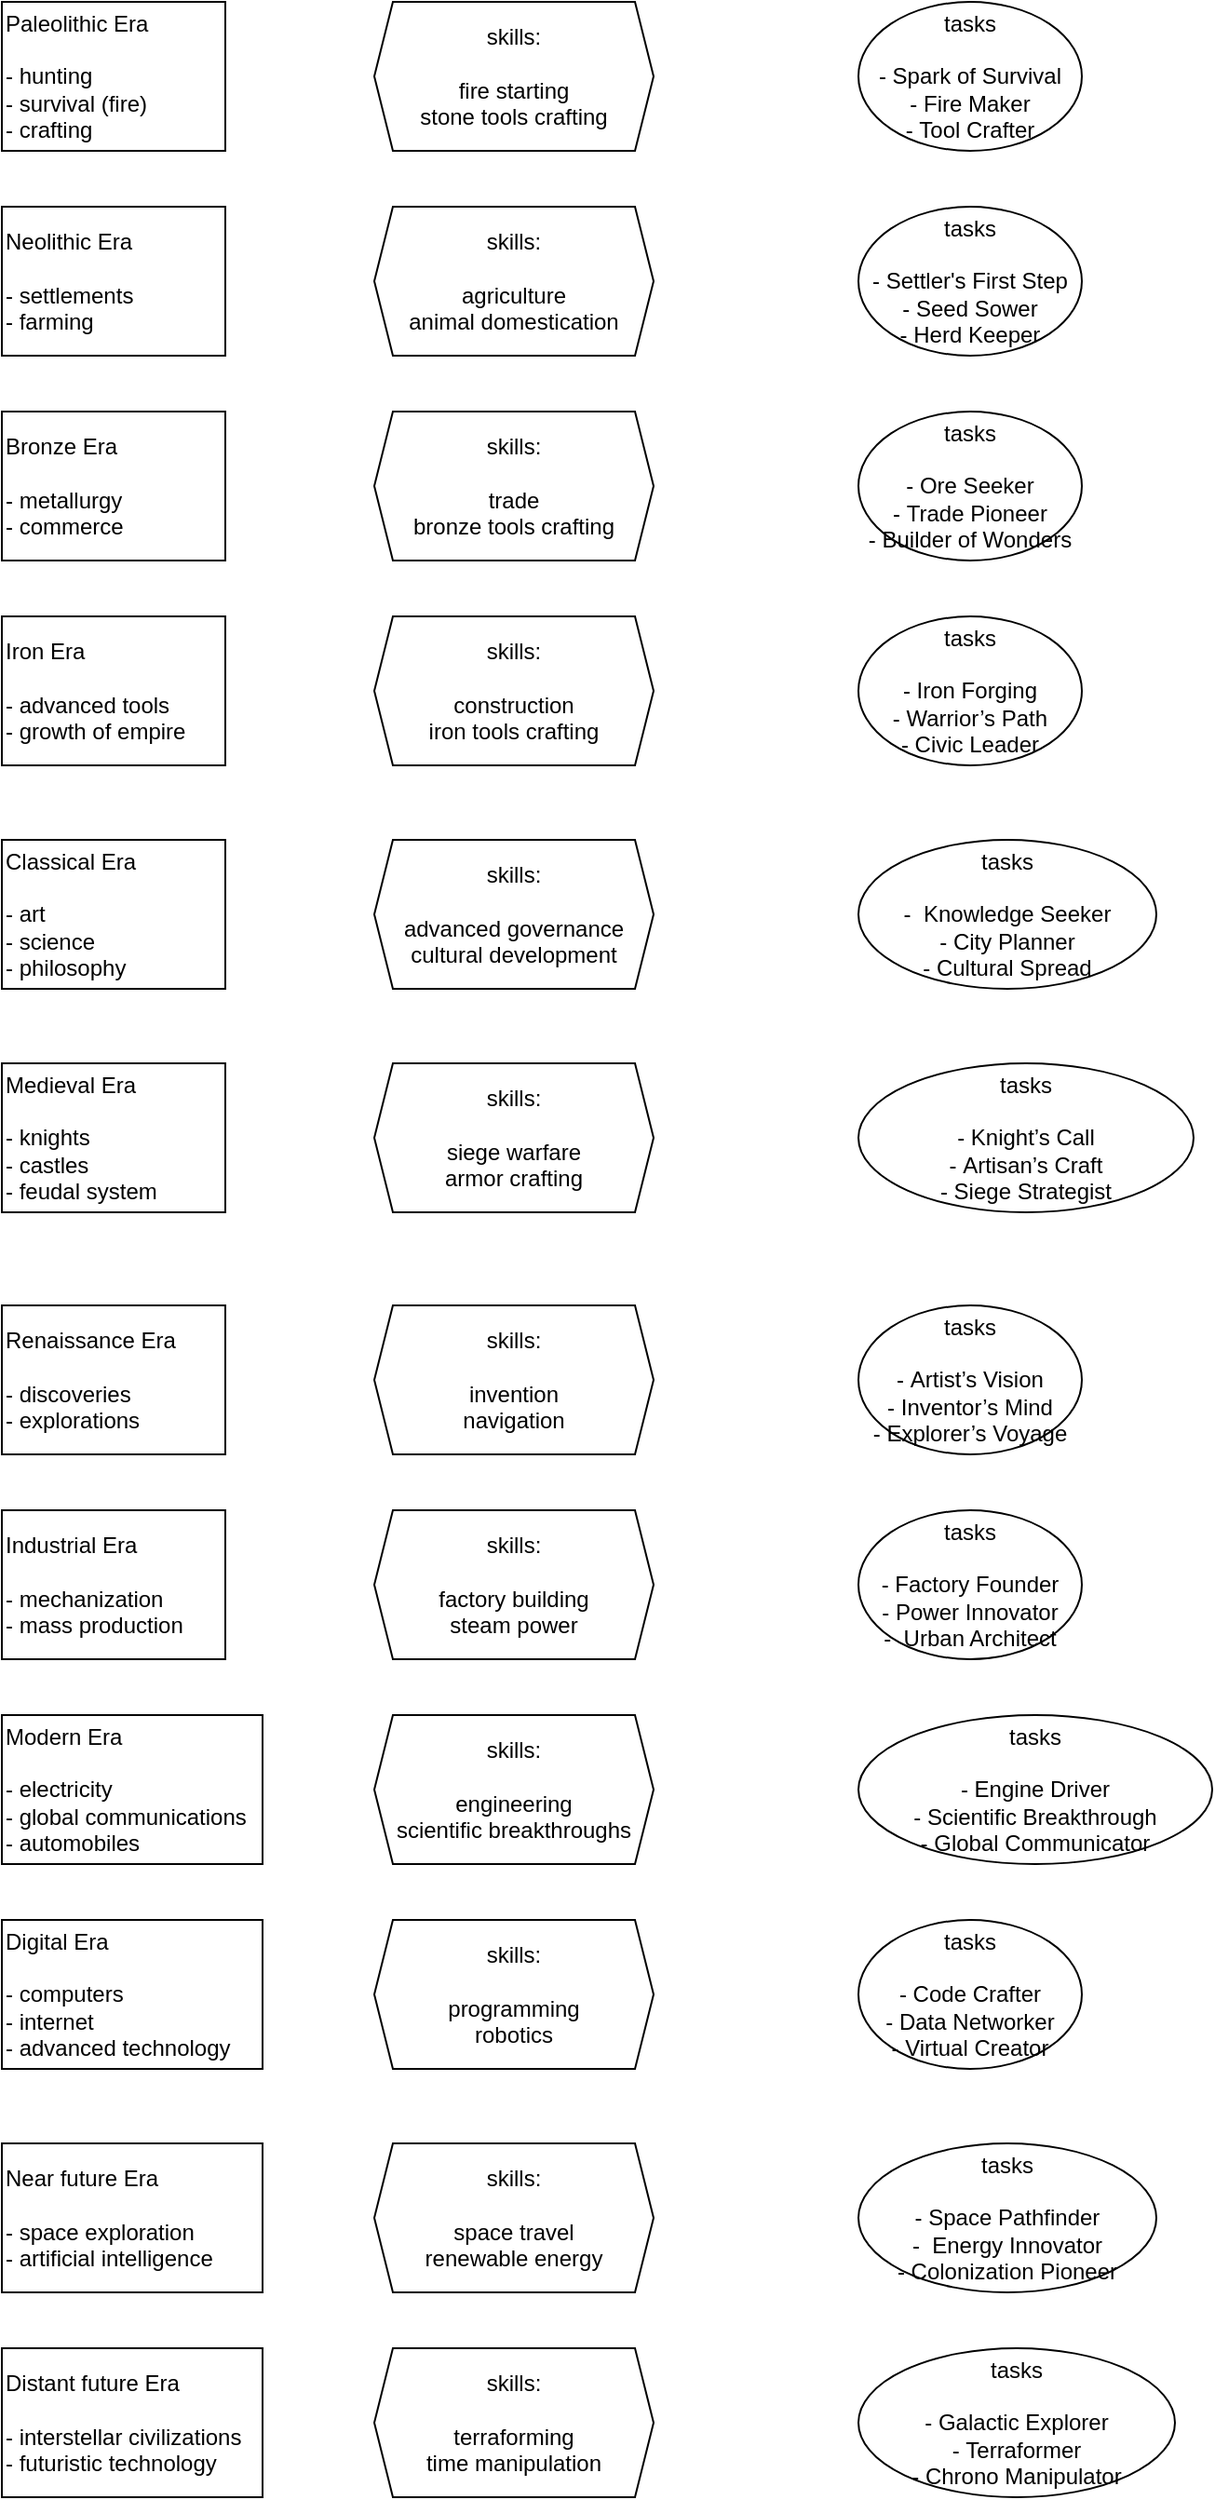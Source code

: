 <mxfile version="25.0.3">
  <diagram name="Page-1" id="I84FfX916bPBLPPjchP9">
    <mxGraphModel dx="1379" dy="749" grid="1" gridSize="10" guides="1" tooltips="1" connect="1" arrows="1" fold="1" page="1" pageScale="1" pageWidth="827" pageHeight="1169" math="0" shadow="0">
      <root>
        <mxCell id="0" />
        <mxCell id="1" parent="0" />
        <mxCell id="QrfYkWYvxAsWrcG3uflY-1" value="Paleolithic Era&lt;div&gt;&lt;br&gt;&lt;div&gt;- hunting&lt;/div&gt;&lt;div&gt;- survival (fire)&lt;/div&gt;&lt;div&gt;- crafting&lt;/div&gt;&lt;/div&gt;" style="rounded=0;whiteSpace=wrap;html=1;align=left;" vertex="1" parent="1">
          <mxGeometry x="30" y="40" width="120" height="80" as="geometry" />
        </mxCell>
        <mxCell id="QrfYkWYvxAsWrcG3uflY-2" value="Neolithic Era&lt;div&gt;&lt;br&gt;&lt;div&gt;- settlements&lt;/div&gt;&lt;div&gt;- farming&lt;/div&gt;&lt;/div&gt;" style="rounded=0;whiteSpace=wrap;html=1;align=left;" vertex="1" parent="1">
          <mxGeometry x="30" y="150" width="120" height="80" as="geometry" />
        </mxCell>
        <mxCell id="QrfYkWYvxAsWrcG3uflY-3" value="skills:&lt;br&gt;&lt;br&gt;fire starting&lt;div&gt;stone tools crafting&lt;/div&gt;" style="shape=hexagon;perimeter=hexagonPerimeter2;whiteSpace=wrap;html=1;fixedSize=1;size=10;" vertex="1" parent="1">
          <mxGeometry x="230" y="40" width="150" height="80" as="geometry" />
        </mxCell>
        <mxCell id="QrfYkWYvxAsWrcG3uflY-4" value="skills:&lt;br&gt;&lt;br&gt;agriculture&lt;div&gt;animal domestication&lt;/div&gt;" style="shape=hexagon;perimeter=hexagonPerimeter2;whiteSpace=wrap;html=1;fixedSize=1;size=10;" vertex="1" parent="1">
          <mxGeometry x="230" y="150" width="150" height="80" as="geometry" />
        </mxCell>
        <mxCell id="QrfYkWYvxAsWrcG3uflY-5" value="Bronze Era&lt;div&gt;&lt;br&gt;&lt;div&gt;- metallurgy&lt;/div&gt;&lt;div&gt;- commerce&lt;/div&gt;&lt;/div&gt;" style="rounded=0;whiteSpace=wrap;html=1;align=left;" vertex="1" parent="1">
          <mxGeometry x="30" y="260" width="120" height="80" as="geometry" />
        </mxCell>
        <mxCell id="QrfYkWYvxAsWrcG3uflY-6" value="skills:&lt;br&gt;&lt;br&gt;trade&lt;div&gt;bronze tools crafting&lt;/div&gt;" style="shape=hexagon;perimeter=hexagonPerimeter2;whiteSpace=wrap;html=1;fixedSize=1;size=10;" vertex="1" parent="1">
          <mxGeometry x="230" y="260" width="150" height="80" as="geometry" />
        </mxCell>
        <mxCell id="QrfYkWYvxAsWrcG3uflY-7" value="skills:&lt;br&gt;&lt;br&gt;construction&lt;div&gt;iron tools crafting&lt;/div&gt;" style="shape=hexagon;perimeter=hexagonPerimeter2;whiteSpace=wrap;html=1;fixedSize=1;size=10;" vertex="1" parent="1">
          <mxGeometry x="230" y="370" width="150" height="80" as="geometry" />
        </mxCell>
        <mxCell id="QrfYkWYvxAsWrcG3uflY-8" value="Iron Era&lt;div&gt;&lt;br&gt;&lt;div&gt;- advanced tools&lt;/div&gt;&lt;/div&gt;&lt;div&gt;- growth of empire&lt;/div&gt;" style="rounded=0;whiteSpace=wrap;html=1;align=left;" vertex="1" parent="1">
          <mxGeometry x="30" y="370" width="120" height="80" as="geometry" />
        </mxCell>
        <mxCell id="QrfYkWYvxAsWrcG3uflY-9" value="skills:&lt;br&gt;&lt;br&gt;advanced governance&lt;div&gt;cultural development&lt;/div&gt;" style="shape=hexagon;perimeter=hexagonPerimeter2;whiteSpace=wrap;html=1;fixedSize=1;size=10;" vertex="1" parent="1">
          <mxGeometry x="230" y="490" width="150" height="80" as="geometry" />
        </mxCell>
        <mxCell id="QrfYkWYvxAsWrcG3uflY-10" value="Classical Era&lt;div&gt;&lt;br&gt;&lt;div&gt;- art&lt;/div&gt;&lt;/div&gt;&lt;div&gt;- science&lt;/div&gt;&lt;div&gt;- philosophy&lt;/div&gt;" style="rounded=0;whiteSpace=wrap;html=1;align=left;" vertex="1" parent="1">
          <mxGeometry x="30" y="490" width="120" height="80" as="geometry" />
        </mxCell>
        <mxCell id="QrfYkWYvxAsWrcG3uflY-11" value="skills:&lt;br&gt;&lt;br&gt;invention&lt;br&gt;&lt;div&gt;navigation&lt;/div&gt;" style="shape=hexagon;perimeter=hexagonPerimeter2;whiteSpace=wrap;html=1;fixedSize=1;size=10;" vertex="1" parent="1">
          <mxGeometry x="230" y="740" width="150" height="80" as="geometry" />
        </mxCell>
        <mxCell id="QrfYkWYvxAsWrcG3uflY-12" value="Renaissance Era&lt;div&gt;&lt;br&gt;&lt;div&gt;- discoveries&lt;/div&gt;&lt;/div&gt;&lt;div&gt;- explorations&lt;/div&gt;" style="rounded=0;whiteSpace=wrap;html=1;align=left;" vertex="1" parent="1">
          <mxGeometry x="30" y="740" width="120" height="80" as="geometry" />
        </mxCell>
        <mxCell id="QrfYkWYvxAsWrcG3uflY-13" value="skills:&lt;br&gt;&lt;br&gt;factory building&lt;br&gt;&lt;div&gt;steam power&lt;/div&gt;" style="shape=hexagon;perimeter=hexagonPerimeter2;whiteSpace=wrap;html=1;fixedSize=1;size=10;" vertex="1" parent="1">
          <mxGeometry x="230" y="850" width="150" height="80" as="geometry" />
        </mxCell>
        <mxCell id="QrfYkWYvxAsWrcG3uflY-14" value="Industrial Era&lt;div&gt;&lt;br&gt;&lt;div&gt;- mechanization &lt;/div&gt;&lt;/div&gt;&lt;div&gt;- mass production&lt;/div&gt;" style="rounded=0;whiteSpace=wrap;html=1;align=left;" vertex="1" parent="1">
          <mxGeometry x="30" y="850" width="120" height="80" as="geometry" />
        </mxCell>
        <mxCell id="QrfYkWYvxAsWrcG3uflY-15" value="skills:&lt;br&gt;&lt;br&gt;engineering&lt;br&gt;&lt;div&gt;scientific breakthroughs&lt;/div&gt;" style="shape=hexagon;perimeter=hexagonPerimeter2;whiteSpace=wrap;html=1;fixedSize=1;size=10;" vertex="1" parent="1">
          <mxGeometry x="230" y="960" width="150" height="80" as="geometry" />
        </mxCell>
        <mxCell id="QrfYkWYvxAsWrcG3uflY-16" value="Modern Era&lt;div&gt;&lt;br&gt;&lt;div&gt;- electricity&lt;/div&gt;&lt;/div&gt;&lt;div&gt;- global communications&lt;/div&gt;&lt;div&gt;- automobiles&lt;/div&gt;" style="rounded=0;whiteSpace=wrap;html=1;align=left;" vertex="1" parent="1">
          <mxGeometry x="30" y="960" width="140" height="80" as="geometry" />
        </mxCell>
        <mxCell id="QrfYkWYvxAsWrcG3uflY-17" value="skills:&lt;br&gt;&lt;br&gt;programming&lt;br&gt;&lt;div&gt;robotics&lt;/div&gt;" style="shape=hexagon;perimeter=hexagonPerimeter2;whiteSpace=wrap;html=1;fixedSize=1;size=10;" vertex="1" parent="1">
          <mxGeometry x="230" y="1070" width="150" height="80" as="geometry" />
        </mxCell>
        <mxCell id="QrfYkWYvxAsWrcG3uflY-18" value="Digital Era&lt;div&gt;&lt;br&gt;&lt;div&gt;- computers&lt;/div&gt;&lt;/div&gt;&lt;div&gt;- internet&lt;/div&gt;&lt;div&gt;- advanced technology&lt;/div&gt;" style="rounded=0;whiteSpace=wrap;html=1;align=left;" vertex="1" parent="1">
          <mxGeometry x="30" y="1070" width="140" height="80" as="geometry" />
        </mxCell>
        <mxCell id="QrfYkWYvxAsWrcG3uflY-19" value="skills:&lt;br&gt;&lt;br&gt;space travel&lt;br&gt;&lt;div&gt;renewable energy&lt;/div&gt;" style="shape=hexagon;perimeter=hexagonPerimeter2;whiteSpace=wrap;html=1;fixedSize=1;size=10;" vertex="1" parent="1">
          <mxGeometry x="230" y="1190" width="150" height="80" as="geometry" />
        </mxCell>
        <mxCell id="QrfYkWYvxAsWrcG3uflY-20" value="Near future Era&lt;div&gt;&lt;br&gt;&lt;div&gt;- space exploration&lt;/div&gt;&lt;/div&gt;&lt;div&gt;- artificial intelligence&lt;/div&gt;" style="rounded=0;whiteSpace=wrap;html=1;align=left;" vertex="1" parent="1">
          <mxGeometry x="30" y="1190" width="140" height="80" as="geometry" />
        </mxCell>
        <mxCell id="QrfYkWYvxAsWrcG3uflY-21" value="skills:&lt;br&gt;&lt;br&gt;terraforming&lt;br&gt;&lt;div&gt;time manipulation&lt;/div&gt;" style="shape=hexagon;perimeter=hexagonPerimeter2;whiteSpace=wrap;html=1;fixedSize=1;size=10;" vertex="1" parent="1">
          <mxGeometry x="230" y="1300" width="150" height="80" as="geometry" />
        </mxCell>
        <mxCell id="QrfYkWYvxAsWrcG3uflY-22" value="Distant future Era&lt;div&gt;&lt;br&gt;&lt;div&gt;- interstellar civilizations&lt;/div&gt;&lt;/div&gt;&lt;div&gt;- futuristic technology&lt;/div&gt;" style="rounded=0;whiteSpace=wrap;html=1;align=left;" vertex="1" parent="1">
          <mxGeometry x="30" y="1300" width="140" height="80" as="geometry" />
        </mxCell>
        <mxCell id="QrfYkWYvxAsWrcG3uflY-23" value="tasks&lt;div&gt;&lt;br&gt;&lt;/div&gt;&lt;div&gt;- Spark of Survival&lt;/div&gt;&lt;div&gt;-&amp;nbsp;Fire Maker&lt;/div&gt;&lt;div&gt;-&amp;nbsp;Tool Crafter&lt;/div&gt;" style="ellipse;whiteSpace=wrap;html=1;" vertex="1" parent="1">
          <mxGeometry x="490" y="40" width="120" height="80" as="geometry" />
        </mxCell>
        <mxCell id="QrfYkWYvxAsWrcG3uflY-24" value="tasks&lt;div&gt;&lt;br&gt;&lt;/div&gt;&lt;div&gt;-&amp;nbsp;Settler&#39;s First Step&lt;/div&gt;&lt;div&gt;-&amp;nbsp;Seed Sower&lt;/div&gt;&lt;div&gt;-&amp;nbsp;Herd Keeper&lt;/div&gt;" style="ellipse;whiteSpace=wrap;html=1;" vertex="1" parent="1">
          <mxGeometry x="490" y="150" width="120" height="80" as="geometry" />
        </mxCell>
        <mxCell id="QrfYkWYvxAsWrcG3uflY-25" value="tasks&lt;div&gt;&lt;br&gt;&lt;/div&gt;&lt;div&gt;-&amp;nbsp;Ore Seeker&lt;/div&gt;&lt;div&gt;-&amp;nbsp;Trade Pioneer&lt;/div&gt;&lt;div&gt;-&amp;nbsp;Builder of Wonders&lt;/div&gt;" style="ellipse;whiteSpace=wrap;html=1;" vertex="1" parent="1">
          <mxGeometry x="490" y="260" width="120" height="80" as="geometry" />
        </mxCell>
        <mxCell id="QrfYkWYvxAsWrcG3uflY-26" value="tasks&lt;div&gt;&lt;br&gt;&lt;/div&gt;&lt;div&gt;-&amp;nbsp;Iron Forging&lt;/div&gt;&lt;div&gt;-&amp;nbsp;Warrior’s Path&lt;/div&gt;&lt;div&gt;-&amp;nbsp;Civic Leader&lt;/div&gt;" style="ellipse;whiteSpace=wrap;html=1;" vertex="1" parent="1">
          <mxGeometry x="490" y="370" width="120" height="80" as="geometry" />
        </mxCell>
        <mxCell id="QrfYkWYvxAsWrcG3uflY-27" value="tasks&lt;div&gt;&lt;br&gt;&lt;/div&gt;&lt;div&gt;-&amp;nbsp; Knowledge Seeker&lt;/div&gt;&lt;div&gt;-&amp;nbsp;City Planner&lt;/div&gt;&lt;div&gt;-&amp;nbsp;Cultural Spread&lt;/div&gt;" style="ellipse;whiteSpace=wrap;html=1;" vertex="1" parent="1">
          <mxGeometry x="490" y="490" width="160" height="80" as="geometry" />
        </mxCell>
        <mxCell id="QrfYkWYvxAsWrcG3uflY-28" value="tasks&lt;div&gt;&lt;br&gt;&lt;/div&gt;&lt;div&gt;-&amp;nbsp;Artist’s Vision&lt;/div&gt;&lt;div&gt;-&amp;nbsp;Inventor’s Mind&lt;/div&gt;&lt;div&gt;-&amp;nbsp;Explorer’s Voyage&lt;/div&gt;" style="ellipse;whiteSpace=wrap;html=1;" vertex="1" parent="1">
          <mxGeometry x="490" y="740" width="120" height="80" as="geometry" />
        </mxCell>
        <mxCell id="QrfYkWYvxAsWrcG3uflY-29" value="tasks&lt;div&gt;&lt;br&gt;&lt;/div&gt;&lt;div&gt;-&amp;nbsp;Factory Founder&lt;/div&gt;&lt;div&gt;-&amp;nbsp;Power Innovator&lt;/div&gt;&lt;div&gt;-&amp;nbsp; Urban Architect&lt;/div&gt;" style="ellipse;whiteSpace=wrap;html=1;" vertex="1" parent="1">
          <mxGeometry x="490" y="850" width="120" height="80" as="geometry" />
        </mxCell>
        <mxCell id="QrfYkWYvxAsWrcG3uflY-30" value="tasks&lt;div&gt;&lt;br&gt;&lt;/div&gt;&lt;div&gt;-&amp;nbsp;Engine Driver&lt;/div&gt;&lt;div&gt;-&amp;nbsp;Scientific Breakthrough&lt;/div&gt;&lt;div&gt;-&amp;nbsp;Global Communicator&lt;/div&gt;" style="ellipse;whiteSpace=wrap;html=1;" vertex="1" parent="1">
          <mxGeometry x="490" y="960" width="190" height="80" as="geometry" />
        </mxCell>
        <mxCell id="QrfYkWYvxAsWrcG3uflY-31" value="tasks&lt;div&gt;&lt;br&gt;&lt;/div&gt;&lt;div&gt;-&amp;nbsp;Code Crafter&lt;/div&gt;&lt;div&gt;-&amp;nbsp;Data Networker&lt;/div&gt;&lt;div&gt;-&amp;nbsp;Virtual Creator&lt;/div&gt;" style="ellipse;whiteSpace=wrap;html=1;" vertex="1" parent="1">
          <mxGeometry x="490" y="1070" width="120" height="80" as="geometry" />
        </mxCell>
        <mxCell id="QrfYkWYvxAsWrcG3uflY-32" value="tasks&lt;div&gt;&lt;br&gt;&lt;/div&gt;&lt;div&gt;-&amp;nbsp;Space Pathfinder&lt;/div&gt;&lt;div&gt;-&amp;nbsp; Energy Innovator&lt;/div&gt;&lt;div&gt;-&amp;nbsp;Colonization Pioneer&lt;/div&gt;" style="ellipse;whiteSpace=wrap;html=1;" vertex="1" parent="1">
          <mxGeometry x="490" y="1190" width="160" height="80" as="geometry" />
        </mxCell>
        <mxCell id="QrfYkWYvxAsWrcG3uflY-33" value="tasks&lt;div&gt;&lt;br&gt;&lt;/div&gt;&lt;div&gt;-&amp;nbsp;Galactic Explorer&lt;/div&gt;&lt;div&gt;-&amp;nbsp;Terraformer&lt;/div&gt;&lt;div&gt;-&amp;nbsp;Chrono Manipulator&lt;/div&gt;" style="ellipse;whiteSpace=wrap;html=1;" vertex="1" parent="1">
          <mxGeometry x="490" y="1300" width="170" height="80" as="geometry" />
        </mxCell>
        <mxCell id="QrfYkWYvxAsWrcG3uflY-35" value="Medieval Era&lt;div&gt;&lt;br&gt;&lt;div&gt;- knights&lt;/div&gt;&lt;/div&gt;&lt;div&gt;- castles&lt;/div&gt;&lt;div&gt;- feudal system&lt;/div&gt;" style="rounded=0;whiteSpace=wrap;html=1;align=left;" vertex="1" parent="1">
          <mxGeometry x="30" y="610" width="120" height="80" as="geometry" />
        </mxCell>
        <mxCell id="QrfYkWYvxAsWrcG3uflY-36" value="skills:&lt;br&gt;&lt;br&gt;siege warfare&lt;br&gt;&lt;div&gt;armor crafting&lt;/div&gt;" style="shape=hexagon;perimeter=hexagonPerimeter2;whiteSpace=wrap;html=1;fixedSize=1;size=10;" vertex="1" parent="1">
          <mxGeometry x="230" y="610" width="150" height="80" as="geometry" />
        </mxCell>
        <mxCell id="QrfYkWYvxAsWrcG3uflY-37" value="tasks&lt;div&gt;&lt;br&gt;&lt;/div&gt;&lt;div&gt;-&amp;nbsp;Knight’s Call&lt;/div&gt;&lt;div&gt;-&amp;nbsp;Artisan’s Craft&lt;/div&gt;&lt;div&gt;-&amp;nbsp;Siege Strategist&lt;/div&gt;" style="ellipse;whiteSpace=wrap;html=1;" vertex="1" parent="1">
          <mxGeometry x="490" y="610" width="180" height="80" as="geometry" />
        </mxCell>
      </root>
    </mxGraphModel>
  </diagram>
</mxfile>
